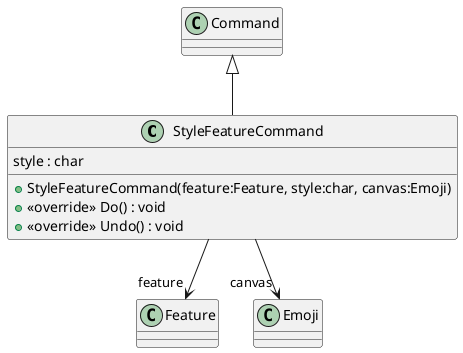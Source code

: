 @startuml
class StyleFeatureCommand {
    style : char
    + StyleFeatureCommand(feature:Feature, style:char, canvas:Emoji)
    + <<override>> Do() : void
    + <<override>> Undo() : void
}
Command <|-- StyleFeatureCommand
StyleFeatureCommand --> "feature" Feature
StyleFeatureCommand --> "canvas" Emoji
@enduml
